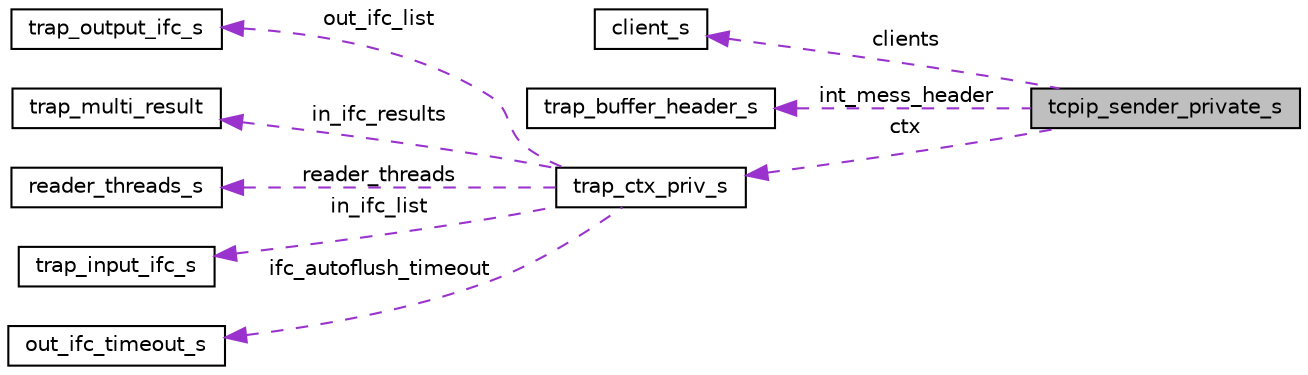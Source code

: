digraph "tcpip_sender_private_s"
{
  edge [fontname="Helvetica",fontsize="10",labelfontname="Helvetica",labelfontsize="10"];
  node [fontname="Helvetica",fontsize="10",shape=record];
  rankdir="LR";
  Node1 [label="tcpip_sender_private_s",height=0.2,width=0.4,color="black", fillcolor="grey75", style="filled", fontcolor="black"];
  Node2 -> Node1 [dir="back",color="darkorchid3",fontsize="10",style="dashed",label=" clients" ,fontname="Helvetica"];
  Node2 [label="client_s",height=0.2,width=0.4,color="black", fillcolor="white", style="filled",URL="$structclient__s.html"];
  Node3 -> Node1 [dir="back",color="darkorchid3",fontsize="10",style="dashed",label=" int_mess_header" ,fontname="Helvetica"];
  Node3 [label="trap_buffer_header_s",height=0.2,width=0.4,color="black", fillcolor="white", style="filled",URL="$structtrap__buffer__header__s.html"];
  Node4 -> Node1 [dir="back",color="darkorchid3",fontsize="10",style="dashed",label=" ctx" ,fontname="Helvetica"];
  Node4 [label="trap_ctx_priv_s",height=0.2,width=0.4,color="black", fillcolor="white", style="filled",URL="$structtrap__ctx__priv__s.html"];
  Node5 -> Node4 [dir="back",color="darkorchid3",fontsize="10",style="dashed",label=" out_ifc_list" ,fontname="Helvetica"];
  Node5 [label="trap_output_ifc_s",height=0.2,width=0.4,color="black", fillcolor="white", style="filled",URL="$structtrap__output__ifc__s.html"];
  Node6 -> Node4 [dir="back",color="darkorchid3",fontsize="10",style="dashed",label=" in_ifc_results" ,fontname="Helvetica"];
  Node6 [label="trap_multi_result",height=0.2,width=0.4,color="black", fillcolor="white", style="filled",URL="$structtrap__multi__result.html"];
  Node7 -> Node4 [dir="back",color="darkorchid3",fontsize="10",style="dashed",label=" reader_threads" ,fontname="Helvetica"];
  Node7 [label="reader_threads_s",height=0.2,width=0.4,color="black", fillcolor="white", style="filled",URL="$structreader__threads__s.html"];
  Node8 -> Node4 [dir="back",color="darkorchid3",fontsize="10",style="dashed",label=" in_ifc_list" ,fontname="Helvetica"];
  Node8 [label="trap_input_ifc_s",height=0.2,width=0.4,color="black", fillcolor="white", style="filled",URL="$structtrap__input__ifc__s.html"];
  Node9 -> Node4 [dir="back",color="darkorchid3",fontsize="10",style="dashed",label=" ifc_autoflush_timeout" ,fontname="Helvetica"];
  Node9 [label="out_ifc_timeout_s",height=0.2,width=0.4,color="black", fillcolor="white", style="filled",URL="$structout__ifc__timeout__s.html"];
}
